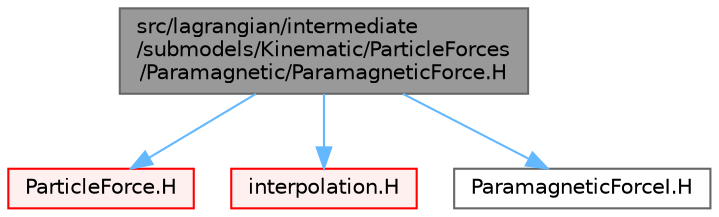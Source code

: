 digraph "src/lagrangian/intermediate/submodels/Kinematic/ParticleForces/Paramagnetic/ParamagneticForce.H"
{
 // LATEX_PDF_SIZE
  bgcolor="transparent";
  edge [fontname=Helvetica,fontsize=10,labelfontname=Helvetica,labelfontsize=10];
  node [fontname=Helvetica,fontsize=10,shape=box,height=0.2,width=0.4];
  Node1 [id="Node000001",label="src/lagrangian/intermediate\l/submodels/Kinematic/ParticleForces\l/Paramagnetic/ParamagneticForce.H",height=0.2,width=0.4,color="gray40", fillcolor="grey60", style="filled", fontcolor="black",tooltip=" "];
  Node1 -> Node2 [id="edge1_Node000001_Node000002",color="steelblue1",style="solid",tooltip=" "];
  Node2 [id="Node000002",label="ParticleForce.H",height=0.2,width=0.4,color="red", fillcolor="#FFF0F0", style="filled",URL="$ParticleForce_8H.html",tooltip=" "];
  Node1 -> Node345 [id="edge2_Node000001_Node000345",color="steelblue1",style="solid",tooltip=" "];
  Node345 [id="Node000345",label="interpolation.H",height=0.2,width=0.4,color="red", fillcolor="#FFF0F0", style="filled",URL="$interpolation_8H.html",tooltip=" "];
  Node1 -> Node410 [id="edge3_Node000001_Node000410",color="steelblue1",style="solid",tooltip=" "];
  Node410 [id="Node000410",label="ParamagneticForceI.H",height=0.2,width=0.4,color="grey40", fillcolor="white", style="filled",URL="$ParamagneticForceI_8H.html",tooltip=" "];
}
